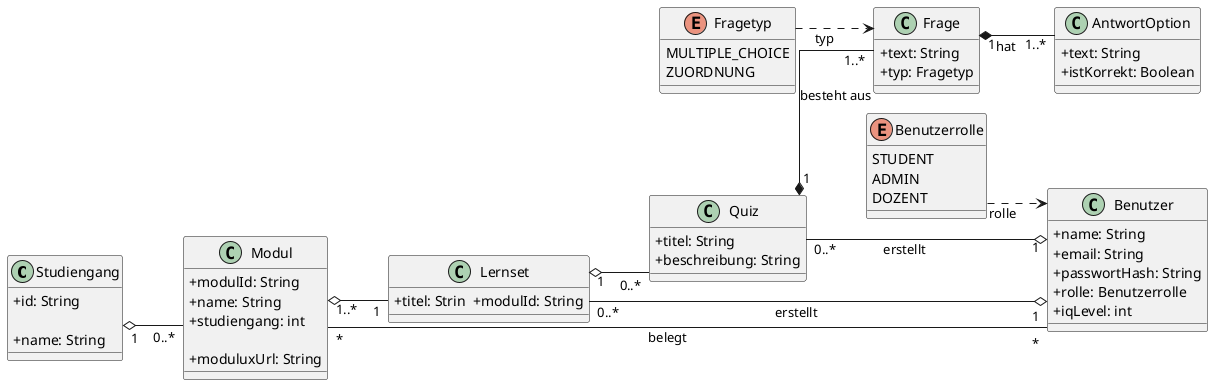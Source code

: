 @startuml
' Layout / Stil
skinparam classAttributeIconSize 0
skinparam linetype ortho
skinparam nodesep 20
skinparam ranksep 60
left to right direction

' Klassen (Deutsch)
class Studiengang {
  +id: String

  +name: String
}

class Modul {
  +modulId: String
  +name: String
  +studiengang: int

  +moduluxUrl: String
}

class Lernset {
  +titel: Strin  +modulId: String
}

class Quiz {
  +titel: String
  +beschreibung: String
}

class Frage {
  +text: String
  +typ: Fragetyp
}

class AntwortOption {
  +text: String
  +istKorrekt: Boolean
}

class Benutzer {
  +name: String
  +email: String
  +passwortHash: String
  +rolle: Benutzerrolle
  +iqLevel: int
}

enum Fragetyp {
  MULTIPLE_CHOICE
  ZUORDNUNG
}

enum Benutzerrolle {
  STUDENT
  ADMIN
  DOZENT
}


' Beziehungen / Multiplikationen (Empfohlen: Komposition dort, wo Besitz besteht)
Studiengang "1" o-- "0..*" Modul
Modul "1..*" o-- "1" Lernset
Lernset "1" o-- "0..*" Quiz

' Quiz als Aggregat: starke Besitzbeziehung
Quiz "1" *-- "1..*" Frage : besteht aus
Frage "1" *-- "1..*" AntwortOption : hat

' Benutzer-Beziehungen
Benutzer "*" -- "*" Modul : belegt    
Benutzer "1" o-- "0..*" Quiz : erstellt
Benutzer "1" o-- "0..*" Lernset : erstellt

' Enums sichtbar machen
Fragetyp ..> Frage : typ
Benutzerrolle ..> Benutzer : rolle

' ----- Layout-Hinweise: versteckte Kanten zum Erzwingen von Spalten -----
' Ziel: linke Spalte (Studiengang/Modul/Lernset), Mitte (Quiz/Frage/Antwort), rechts (Benutzer/enums)
Studiengang -[hidden]-> Modul
Modul -[hidden]-> Lernset

' Achsen zwischen Spalten: setze Quiz rechts von Lernset, Benutzer rechts von Quiz
Lernset -[hidden]-> Quiz
Quiz -[hidden]-> Frage
Quiz -[hidden]-> Benutzer

' Versteckte Kanten zwischen oberen und unteren Elemente stabilisieren
Studiengang -[hidden]-> Quiz
Frage -[hidden]-> Benutzer

@enduml
